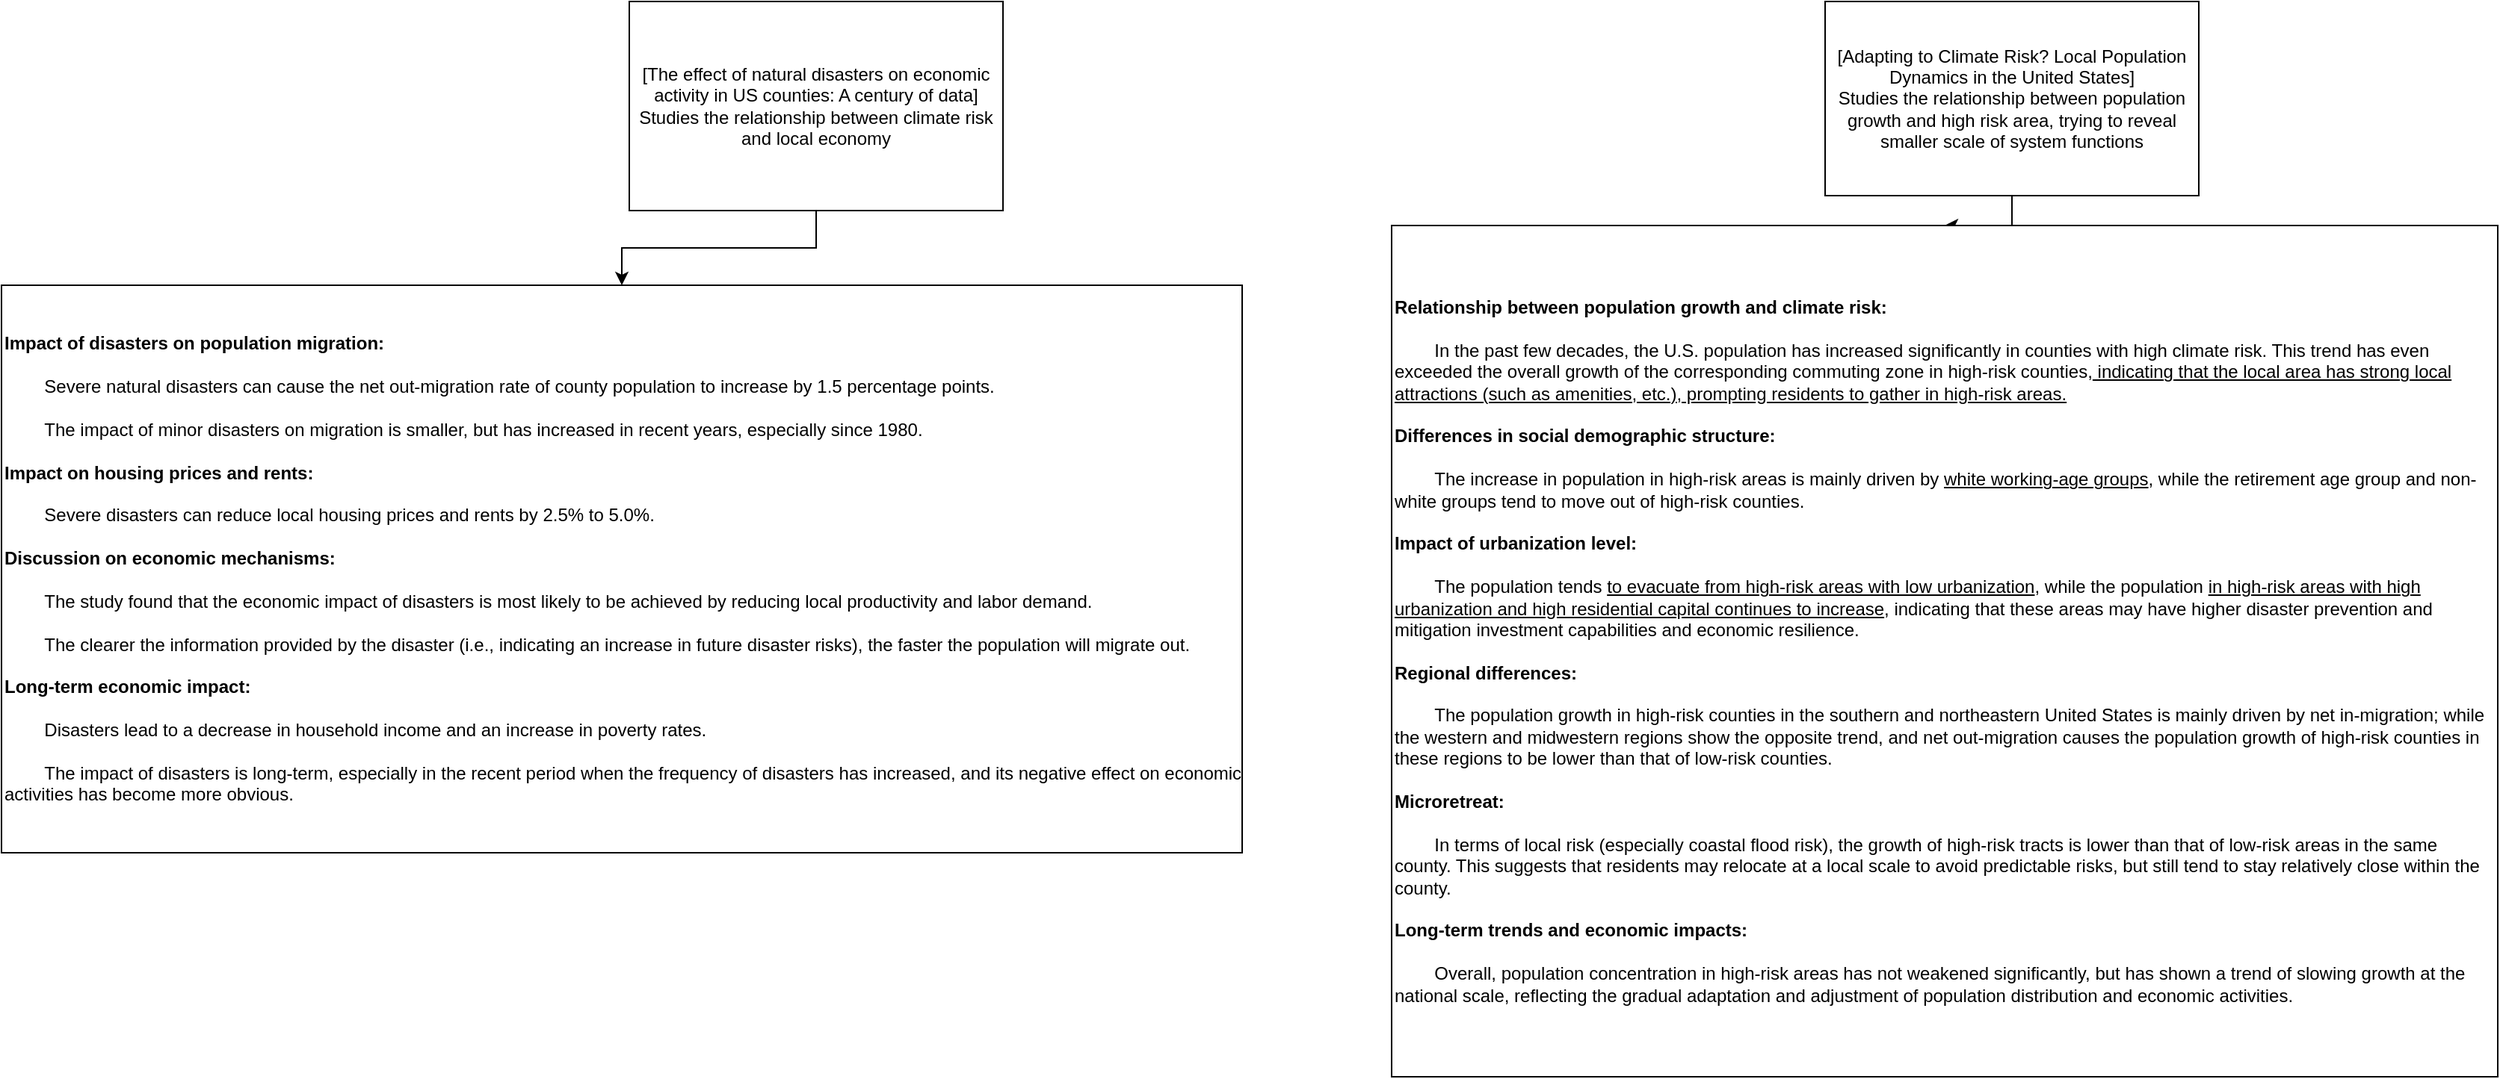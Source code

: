 <mxfile version="27.1.3">
  <diagram name="第 1 页" id="oopn0pdFhTOcJvkMdKDm">
    <mxGraphModel dx="2893" dy="1103" grid="1" gridSize="10" guides="1" tooltips="1" connect="1" arrows="1" fold="1" page="1" pageScale="1" pageWidth="827" pageHeight="1169" math="0" shadow="0">
      <root>
        <mxCell id="0" />
        <mxCell id="1" parent="0" />
        <mxCell id="n_7tazoedk0X3vrDqesT-4" style="edgeStyle=orthogonalEdgeStyle;rounded=0;orthogonalLoop=1;jettySize=auto;html=1;exitX=0.5;exitY=1;exitDx=0;exitDy=0;" edge="1" parent="1" source="X0_J-GMt4GQheTyJbu3o-1" target="X0_J-GMt4GQheTyJbu3o-4">
          <mxGeometry relative="1" as="geometry" />
        </mxCell>
        <UserObject label="[Adapting to Climate Risk? Local Population Dynamics in the United States]&lt;div&gt;Studies the relationship between population growth and high risk area, trying to reveal smaller scale of system functions&lt;/div&gt;" link="https://link.springer.com/article/10.101/s41885-024-00141-9" id="X0_J-GMt4GQheTyJbu3o-1">
          <mxCell style="rounded=0;whiteSpace=wrap;html=1;" parent="1" vertex="1">
            <mxGeometry x="1020" y="250" width="250" height="130" as="geometry" />
          </mxCell>
        </UserObject>
        <mxCell id="n_7tazoedk0X3vrDqesT-2" style="edgeStyle=orthogonalEdgeStyle;rounded=0;orthogonalLoop=1;jettySize=auto;html=1;exitX=0.5;exitY=1;exitDx=0;exitDy=0;entryX=0.5;entryY=0;entryDx=0;entryDy=0;" edge="1" parent="1" source="X0_J-GMt4GQheTyJbu3o-3" target="n_7tazoedk0X3vrDqesT-1">
          <mxGeometry relative="1" as="geometry" />
        </mxCell>
        <UserObject label="[The effect of natural disasters on economic activity in US counties: A century of data]&lt;div&gt;Studies the relationship between climate risk and local economy&lt;/div&gt;" link="https://www.sciencedirect.com/science/article/pii/S0094119020300280" id="X0_J-GMt4GQheTyJbu3o-3">
          <mxCell style="rounded=0;whiteSpace=wrap;html=1;" parent="1" vertex="1">
            <mxGeometry x="220" y="250" width="250" height="140" as="geometry" />
          </mxCell>
        </UserObject>
        <mxCell id="X0_J-GMt4GQheTyJbu3o-4" value="&lt;div&gt;&lt;b&gt;Relationship between population growth and climate risk:&lt;/b&gt;&lt;/div&gt;&lt;div&gt;&lt;br&gt;&lt;/div&gt;&lt;div&gt;&lt;span style=&quot;white-space: pre;&quot;&gt;&#x9;&lt;/span&gt;In the past few decades, the U.S. population has increased significantly in counties with high climate risk. This trend has even exceeded the overall growth of the corresponding commuting zone in high-risk counties,&lt;u&gt; indicating that the local area has strong local attractions (such as amenities, etc.), prompting residents to gather in high-risk areas.&lt;/u&gt;&lt;/div&gt;&lt;div&gt;&lt;br&gt;&lt;/div&gt;&lt;div&gt;&lt;b&gt;Differences in social demographic structure:&lt;/b&gt;&lt;/div&gt;&lt;div&gt;&lt;br&gt;&lt;/div&gt;&lt;div&gt;&lt;span style=&quot;white-space: pre;&quot;&gt;&#x9;&lt;/span&gt;The increase in population in high-risk areas is mainly driven by &lt;u&gt;white working-age groups&lt;/u&gt;, while the retirement age group and non-white groups tend to move out of high-risk counties.&lt;/div&gt;&lt;div&gt;&lt;br&gt;&lt;/div&gt;&lt;div&gt;&lt;b&gt;Impact of urbanization level:&lt;/b&gt;&lt;/div&gt;&lt;div&gt;&lt;br&gt;&lt;/div&gt;&lt;div&gt;&lt;span style=&quot;white-space: pre;&quot;&gt;&#x9;&lt;/span&gt;The population tends &lt;u&gt;to evacuate from high-risk areas with low urbanization&lt;/u&gt;, while the population &lt;u&gt;in high-risk areas with high urbanization and high residential capital continues to increase&lt;/u&gt;, indicating that these areas may have higher disaster prevention and mitigation investment capabilities and economic resilience.&lt;/div&gt;&lt;div&gt;&lt;br&gt;&lt;/div&gt;&lt;div&gt;&lt;b&gt;Regional differences:&lt;/b&gt;&lt;/div&gt;&lt;div&gt;&lt;br&gt;&lt;/div&gt;&lt;div&gt;&lt;span style=&quot;white-space: pre;&quot;&gt;&#x9;&lt;/span&gt;The population growth in high-risk counties in the southern and northeastern United States is mainly driven by net in-migration; while the western and midwestern regions show the opposite trend, and net out-migration causes the population growth of high-risk counties in these regions to be lower than that of low-risk counties.&lt;/div&gt;&lt;div&gt;&lt;br&gt;&lt;/div&gt;&lt;div&gt;&lt;b&gt;Microretreat:&lt;/b&gt;&lt;/div&gt;&lt;div&gt;&lt;br&gt;&lt;/div&gt;&lt;div&gt;&lt;span style=&quot;white-space: pre;&quot;&gt;&#x9;&lt;/span&gt;In terms of local risk (especially coastal flood risk), the growth of high-risk tracts is lower than that of low-risk areas in the same county. This suggests that residents may relocate at a local scale to avoid predictable risks, but still tend to stay relatively close within the county.&lt;/div&gt;&lt;div&gt;&lt;br&gt;&lt;/div&gt;&lt;div&gt;&lt;b&gt;Long-term trends and economic impacts:&lt;/b&gt;&lt;/div&gt;&lt;div&gt;&lt;br&gt;&lt;/div&gt;&lt;div&gt;&lt;span style=&quot;white-space: pre;&quot;&gt;&#x9;&lt;/span&gt;Overall, population concentration in high-risk areas has not weakened significantly, but has shown a trend of slowing growth at the national scale, reflecting the gradual adaptation and adjustment of population distribution and economic activities.&lt;/div&gt;" style="rounded=0;whiteSpace=wrap;html=1;align=left;" parent="1" vertex="1">
          <mxGeometry x="730" y="400" width="740" height="570" as="geometry" />
        </mxCell>
        <mxCell id="n_7tazoedk0X3vrDqesT-1" value="&lt;div&gt;&lt;b&gt;Impact of disasters on population migration:&lt;/b&gt;&lt;/div&gt;&lt;div&gt;&lt;br&gt;&lt;/div&gt;&lt;div&gt;&lt;span style=&quot;white-space: pre;&quot;&gt;&#x9;&lt;/span&gt;Severe natural disasters can cause the net out-migration rate of county population to increase by 1.5 percentage points.&lt;/div&gt;&lt;div&gt;&lt;br&gt;&lt;/div&gt;&lt;div&gt;&lt;span style=&quot;white-space: pre;&quot;&gt;&#x9;&lt;/span&gt;The impact of minor disasters on migration is smaller, but has increased in recent years, especially since 1980.&lt;/div&gt;&lt;div&gt;&lt;br&gt;&lt;/div&gt;&lt;div&gt;&lt;b&gt;Impact on housing prices and rents:&lt;/b&gt;&lt;/div&gt;&lt;div&gt;&lt;br&gt;&lt;/div&gt;&lt;div&gt;&lt;span style=&quot;white-space: pre;&quot;&gt;&#x9;&lt;/span&gt;Severe disasters can reduce local housing prices and rents by 2.5% to 5.0%.&lt;/div&gt;&lt;div&gt;&lt;br&gt;&lt;/div&gt;&lt;div&gt;&lt;b&gt;Discussion on economic mechanisms:&lt;/b&gt;&lt;/div&gt;&lt;div&gt;&lt;br&gt;&lt;/div&gt;&lt;div&gt;&lt;span style=&quot;white-space: pre;&quot;&gt;&#x9;&lt;/span&gt;The study found that the economic impact of disasters is most likely to be achieved by reducing local productivity and labor demand.&lt;/div&gt;&lt;div&gt;&lt;br&gt;&lt;/div&gt;&lt;div&gt;&lt;span style=&quot;white-space: pre;&quot;&gt;&#x9;&lt;/span&gt;The clearer the information provided by the disaster (i.e., indicating an increase in future disaster risks), the faster the population will migrate out.&lt;/div&gt;&lt;div&gt;&lt;br&gt;&lt;/div&gt;&lt;div&gt;&lt;b&gt;Long-term economic impact:&lt;/b&gt;&lt;/div&gt;&lt;div&gt;&lt;br&gt;&lt;/div&gt;&lt;div&gt;&lt;span style=&quot;white-space: pre;&quot;&gt;&#x9;&lt;/span&gt;Disasters lead to a decrease in household income and an increase in poverty rates.&lt;/div&gt;&lt;div&gt;&lt;br&gt;&lt;/div&gt;&lt;div&gt;&lt;span style=&quot;white-space: pre;&quot;&gt;&#x9;&lt;/span&gt;The impact of disasters is long-term, especially in the recent period when the frequency of disasters has increased, and its negative effect on economic activities has become more obvious.&lt;/div&gt;" style="rounded=0;whiteSpace=wrap;html=1;align=left;" vertex="1" parent="1">
          <mxGeometry x="-200" y="440" width="830" height="380" as="geometry" />
        </mxCell>
      </root>
    </mxGraphModel>
  </diagram>
</mxfile>
